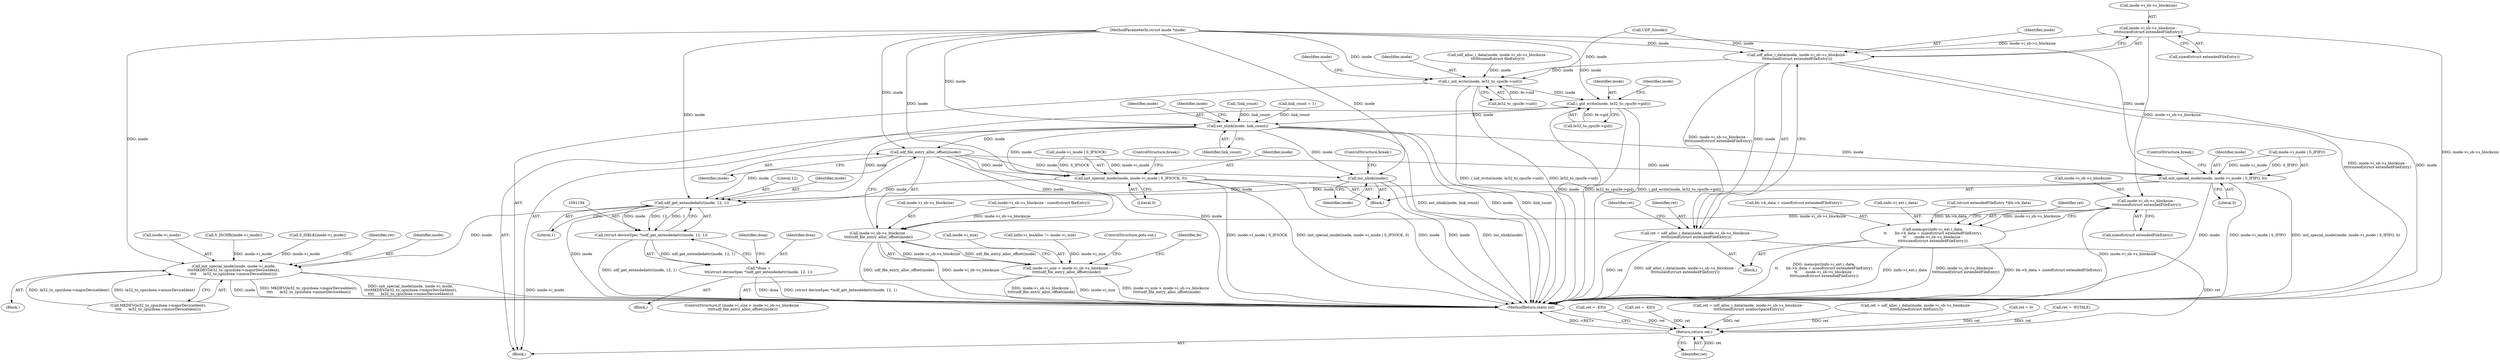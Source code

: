 digraph "0_linux_e159332b9af4b04d882dbcfe1bb0117f0a6d4b58@API" {
"1000425" [label="(Call,inode->i_sb->s_blocksize -\n\t\t\t\t\tsizeof(struct extendedFileEntry))"];
"1000423" [label="(Call,udf_alloc_i_data(inode, inode->i_sb->s_blocksize -\n\t\t\t\t\tsizeof(struct extendedFileEntry)))"];
"1000421" [label="(Call,ret = udf_alloc_i_data(inode, inode->i_sb->s_blocksize -\n\t\t\t\t\tsizeof(struct extendedFileEntry)))"];
"1001224" [label="(Return,return ret;)"];
"1000591" [label="(Call,i_uid_write(inode, le32_to_cpu(fe->uid)))"];
"1000625" [label="(Call,i_gid_write(inode, le32_to_cpu(fe->gid)))"];
"1000743" [label="(Call,set_nlink(inode, link_count))"];
"1001019" [label="(Call,udf_file_entry_alloc_offset(inode))"];
"1001013" [label="(Call,inode->i_sb->s_blocksize -\n\t\t\t\t\tudf_file_entry_alloc_offset(inode))"];
"1001009" [label="(Call,inode->i_size > inode->i_sb->s_blocksize -\n\t\t\t\t\tudf_file_entry_alloc_offset(inode))"];
"1001047" [label="(Call,inc_nlink(inode))"];
"1001195" [label="(Call,udf_get_extendedattr(inode, 12, 1))"];
"1001193" [label="(Call,(struct deviceSpec *)udf_get_extendedattr(inode, 12, 1))"];
"1001191" [label="(Call,*dsea =\n\t\t\t(struct deviceSpec *)udf_get_extendedattr(inode, 12, 1))"];
"1001202" [label="(Call,init_special_inode(inode, inode->i_mode,\n\t\t\t\tMKDEV(le32_to_cpu(dsea->majorDeviceIdent),\n\t\t\t\t      le32_to_cpu(dsea->minorDeviceIdent))))"];
"1001110" [label="(Call,init_special_inode(inode, inode->i_mode | S_IFIFO, 0))"];
"1001120" [label="(Call,init_special_inode(inode, inode->i_mode | S_IFSOCK, 0))"];
"1000448" [label="(Call,inode->i_sb->s_blocksize -\n\t\t\t\t\tsizeof(struct extendedFileEntry))"];
"1000436" [label="(Call,memcpy(iinfo->i_ext.i_data,\n\t\t       bh->b_data + sizeof(struct extendedFileEntry),\n\t\t       inode->i_sb->s_blocksize -\n\t\t\t\t\tsizeof(struct extendedFileEntry)))"];
"1000744" [label="(Identifier,inode)"];
"1000454" [label="(Call,sizeof(struct extendedFileEntry))"];
"1000436" [label="(Call,memcpy(iinfo->i_ext.i_data,\n\t\t       bh->b_data + sizeof(struct extendedFileEntry),\n\t\t       inode->i_sb->s_blocksize -\n\t\t\t\t\tsizeof(struct extendedFileEntry)))"];
"1001197" [label="(Literal,12)"];
"1001201" [label="(Block,)"];
"1001204" [label="(Call,inode->i_mode)"];
"1000422" [label="(Identifier,ret)"];
"1001203" [label="(Identifier,inode)"];
"1000431" [label="(Call,sizeof(struct extendedFileEntry))"];
"1001226" [label="(MethodReturn,static int)"];
"1000448" [label="(Call,inode->i_sb->s_blocksize -\n\t\t\t\t\tsizeof(struct extendedFileEntry))"];
"1001192" [label="(Identifier,dsea)"];
"1000627" [label="(Call,le32_to_cpu(fe->gid))"];
"1000582" [label="(Call,ret = -EIO)"];
"1000743" [label="(Call,set_nlink(inode, link_count))"];
"1000107" [label="(MethodParameterIn,struct inode *inode)"];
"1001049" [label="(ControlStructure,break;)"];
"1001181" [label="(Call,S_ISCHR(inode->i_mode))"];
"1001117" [label="(Literal,0)"];
"1001189" [label="(Block,)"];
"1001195" [label="(Call,udf_get_extendedattr(inode, 12, 1))"];
"1001010" [label="(Call,inode->i_size)"];
"1000142" [label="(Call,ret = -EIO)"];
"1001019" [label="(Call,udf_file_entry_alloc_offset(inode))"];
"1001191" [label="(Call,*dsea =\n\t\t\t(struct deviceSpec *)udf_get_extendedattr(inode, 12, 1))"];
"1001200" [label="(Identifier,dsea)"];
"1000545" [label="(Call,ret = udf_alloc_i_data(inode, inode->i_sb->s_blocksize -\n\t\t\t\t\tsizeof(struct unallocSpaceEntry)))"];
"1000477" [label="(Call,ret = udf_alloc_i_data(inode, inode->i_sb->s_blocksize -\n\t\t\t\t\t\tsizeof(struct fileEntry)))"];
"1000748" [label="(Identifier,inode)"];
"1001225" [label="(Identifier,ret)"];
"1000120" [label="(Call,UDF_I(inode))"];
"1001207" [label="(Call,MKDEV(le32_to_cpu(dsea->majorDeviceIdent),\n\t\t\t\t      le32_to_cpu(dsea->minorDeviceIdent)))"];
"1000728" [label="(Call,!link_count)"];
"1001008" [label="(ControlStructure,if (inode->i_size > inode->i_sb->s_blocksize -\n\t\t\t\t\tudf_file_entry_alloc_offset(inode)))"];
"1000109" [label="(Block,)"];
"1000626" [label="(Identifier,inode)"];
"1001218" [label="(Call,ret = 0)"];
"1001224" [label="(Return,return ret;)"];
"1000426" [label="(Call,inode->i_sb->s_blocksize)"];
"1001196" [label="(Identifier,inode)"];
"1000591" [label="(Call,i_uid_write(inode, le32_to_cpu(fe->uid)))"];
"1000423" [label="(Call,udf_alloc_i_data(inode, inode->i_sb->s_blocksize -\n\t\t\t\t\tsizeof(struct extendedFileEntry)))"];
"1001111" [label="(Identifier,inode)"];
"1000504" [label="(Call,inode->i_sb->s_blocksize - sizeof(struct fileEntry))"];
"1001127" [label="(Literal,0)"];
"1000434" [label="(Identifier,ret)"];
"1001009" [label="(Call,inode->i_size > inode->i_sb->s_blocksize -\n\t\t\t\t\tudf_file_entry_alloc_offset(inode))"];
"1001048" [label="(Identifier,inode)"];
"1000735" [label="(Call,ret = -ESTALE)"];
"1001020" [label="(Identifier,inode)"];
"1001121" [label="(Identifier,inode)"];
"1001014" [label="(Call,inode->i_sb->s_blocksize)"];
"1001000" [label="(Call,iinfo->i_lenAlloc != inode->i_size)"];
"1001120" [label="(Call,init_special_inode(inode, inode->i_mode | S_IFSOCK, 0))"];
"1000740" [label="(Call,link_count = 1)"];
"1001110" [label="(Call,init_special_inode(inode, inode->i_mode | S_IFIFO, 0))"];
"1000592" [label="(Identifier,inode)"];
"1000425" [label="(Call,inode->i_sb->s_blocksize -\n\t\t\t\t\tsizeof(struct extendedFileEntry))"];
"1001185" [label="(Call,S_ISBLK(inode->i_mode))"];
"1001193" [label="(Call,(struct deviceSpec *)udf_get_extendedattr(inode, 12, 1))"];
"1001047" [label="(Call,inc_nlink(inode))"];
"1001021" [label="(ControlStructure,goto out;)"];
"1000745" [label="(Identifier,link_count)"];
"1000424" [label="(Identifier,inode)"];
"1001219" [label="(Identifier,ret)"];
"1001112" [label="(Call,inode->i_mode | S_IFIFO)"];
"1001013" [label="(Call,inode->i_sb->s_blocksize -\n\t\t\t\t\tudf_file_entry_alloc_offset(inode))"];
"1000636" [label="(Identifier,inode)"];
"1001028" [label="(Block,)"];
"1001025" [label="(Identifier,fe)"];
"1000479" [label="(Call,udf_alloc_i_data(inode, inode->i_sb->s_blocksize -\n\t\t\t\t\t\tsizeof(struct fileEntry)))"];
"1000437" [label="(Call,iinfo->i_ext.i_data)"];
"1001202" [label="(Call,init_special_inode(inode, inode->i_mode,\n\t\t\t\tMKDEV(le32_to_cpu(dsea->majorDeviceIdent),\n\t\t\t\t      le32_to_cpu(dsea->minorDeviceIdent))))"];
"1001122" [label="(Call,inode->i_mode | S_IFSOCK)"];
"1000230" [label="(Call,(struct extendedFileEntry *)bh->b_data)"];
"1001198" [label="(Literal,1)"];
"1000583" [label="(Identifier,ret)"];
"1000602" [label="(Identifier,inode)"];
"1000593" [label="(Call,le32_to_cpu(fe->uid))"];
"1001118" [label="(ControlStructure,break;)"];
"1000442" [label="(Call,bh->b_data + sizeof(struct extendedFileEntry))"];
"1000410" [label="(Block,)"];
"1001128" [label="(ControlStructure,break;)"];
"1000421" [label="(Call,ret = udf_alloc_i_data(inode, inode->i_sb->s_blocksize -\n\t\t\t\t\tsizeof(struct extendedFileEntry)))"];
"1000449" [label="(Call,inode->i_sb->s_blocksize)"];
"1000625" [label="(Call,i_gid_write(inode, le32_to_cpu(fe->gid)))"];
"1000425" -> "1000423"  [label="AST: "];
"1000425" -> "1000431"  [label="CFG: "];
"1000426" -> "1000425"  [label="AST: "];
"1000431" -> "1000425"  [label="AST: "];
"1000423" -> "1000425"  [label="CFG: "];
"1000425" -> "1001226"  [label="DDG: inode->i_sb->s_blocksize"];
"1000425" -> "1000423"  [label="DDG: inode->i_sb->s_blocksize"];
"1000425" -> "1000448"  [label="DDG: inode->i_sb->s_blocksize"];
"1000423" -> "1000421"  [label="AST: "];
"1000424" -> "1000423"  [label="AST: "];
"1000421" -> "1000423"  [label="CFG: "];
"1000423" -> "1001226"  [label="DDG: inode->i_sb->s_blocksize -\n\t\t\t\t\tsizeof(struct extendedFileEntry)"];
"1000423" -> "1001226"  [label="DDG: inode"];
"1000423" -> "1000421"  [label="DDG: inode"];
"1000423" -> "1000421"  [label="DDG: inode->i_sb->s_blocksize -\n\t\t\t\t\tsizeof(struct extendedFileEntry)"];
"1000120" -> "1000423"  [label="DDG: inode"];
"1000107" -> "1000423"  [label="DDG: inode"];
"1000423" -> "1000591"  [label="DDG: inode"];
"1000421" -> "1000410"  [label="AST: "];
"1000422" -> "1000421"  [label="AST: "];
"1000434" -> "1000421"  [label="CFG: "];
"1000421" -> "1001226"  [label="DDG: udf_alloc_i_data(inode, inode->i_sb->s_blocksize -\n\t\t\t\t\tsizeof(struct extendedFileEntry))"];
"1000421" -> "1001226"  [label="DDG: ret"];
"1000421" -> "1001224"  [label="DDG: ret"];
"1001224" -> "1000109"  [label="AST: "];
"1001224" -> "1001225"  [label="CFG: "];
"1001225" -> "1001224"  [label="AST: "];
"1001226" -> "1001224"  [label="CFG: "];
"1001224" -> "1001226"  [label="DDG: <RET>"];
"1001225" -> "1001224"  [label="DDG: ret"];
"1000582" -> "1001224"  [label="DDG: ret"];
"1000545" -> "1001224"  [label="DDG: ret"];
"1001218" -> "1001224"  [label="DDG: ret"];
"1000142" -> "1001224"  [label="DDG: ret"];
"1000735" -> "1001224"  [label="DDG: ret"];
"1000477" -> "1001224"  [label="DDG: ret"];
"1000591" -> "1000109"  [label="AST: "];
"1000591" -> "1000593"  [label="CFG: "];
"1000592" -> "1000591"  [label="AST: "];
"1000593" -> "1000591"  [label="AST: "];
"1000602" -> "1000591"  [label="CFG: "];
"1000591" -> "1001226"  [label="DDG: i_uid_write(inode, le32_to_cpu(fe->uid))"];
"1000591" -> "1001226"  [label="DDG: le32_to_cpu(fe->uid)"];
"1000120" -> "1000591"  [label="DDG: inode"];
"1000479" -> "1000591"  [label="DDG: inode"];
"1000107" -> "1000591"  [label="DDG: inode"];
"1000593" -> "1000591"  [label="DDG: fe->uid"];
"1000591" -> "1000625"  [label="DDG: inode"];
"1000625" -> "1000109"  [label="AST: "];
"1000625" -> "1000627"  [label="CFG: "];
"1000626" -> "1000625"  [label="AST: "];
"1000627" -> "1000625"  [label="AST: "];
"1000636" -> "1000625"  [label="CFG: "];
"1000625" -> "1001226"  [label="DDG: inode"];
"1000625" -> "1001226"  [label="DDG: le32_to_cpu(fe->gid)"];
"1000625" -> "1001226"  [label="DDG: i_gid_write(inode, le32_to_cpu(fe->gid))"];
"1000107" -> "1000625"  [label="DDG: inode"];
"1000627" -> "1000625"  [label="DDG: fe->gid"];
"1000625" -> "1000743"  [label="DDG: inode"];
"1000743" -> "1000109"  [label="AST: "];
"1000743" -> "1000745"  [label="CFG: "];
"1000744" -> "1000743"  [label="AST: "];
"1000745" -> "1000743"  [label="AST: "];
"1000748" -> "1000743"  [label="CFG: "];
"1000743" -> "1001226"  [label="DDG: inode"];
"1000743" -> "1001226"  [label="DDG: link_count"];
"1000743" -> "1001226"  [label="DDG: set_nlink(inode, link_count)"];
"1000107" -> "1000743"  [label="DDG: inode"];
"1000728" -> "1000743"  [label="DDG: link_count"];
"1000740" -> "1000743"  [label="DDG: link_count"];
"1000743" -> "1001019"  [label="DDG: inode"];
"1000743" -> "1001047"  [label="DDG: inode"];
"1000743" -> "1001110"  [label="DDG: inode"];
"1000743" -> "1001120"  [label="DDG: inode"];
"1000743" -> "1001195"  [label="DDG: inode"];
"1001019" -> "1001013"  [label="AST: "];
"1001019" -> "1001020"  [label="CFG: "];
"1001020" -> "1001019"  [label="AST: "];
"1001013" -> "1001019"  [label="CFG: "];
"1001019" -> "1001226"  [label="DDG: inode"];
"1001019" -> "1001013"  [label="DDG: inode"];
"1000107" -> "1001019"  [label="DDG: inode"];
"1001019" -> "1001047"  [label="DDG: inode"];
"1001019" -> "1001110"  [label="DDG: inode"];
"1001019" -> "1001120"  [label="DDG: inode"];
"1001019" -> "1001195"  [label="DDG: inode"];
"1001013" -> "1001009"  [label="AST: "];
"1001014" -> "1001013"  [label="AST: "];
"1001009" -> "1001013"  [label="CFG: "];
"1001013" -> "1001226"  [label="DDG: udf_file_entry_alloc_offset(inode)"];
"1001013" -> "1001226"  [label="DDG: inode->i_sb->s_blocksize"];
"1001013" -> "1001009"  [label="DDG: inode->i_sb->s_blocksize"];
"1001013" -> "1001009"  [label="DDG: udf_file_entry_alloc_offset(inode)"];
"1000448" -> "1001013"  [label="DDG: inode->i_sb->s_blocksize"];
"1000504" -> "1001013"  [label="DDG: inode->i_sb->s_blocksize"];
"1001009" -> "1001008"  [label="AST: "];
"1001010" -> "1001009"  [label="AST: "];
"1001021" -> "1001009"  [label="CFG: "];
"1001025" -> "1001009"  [label="CFG: "];
"1001009" -> "1001226"  [label="DDG: inode->i_size > inode->i_sb->s_blocksize -\n\t\t\t\t\tudf_file_entry_alloc_offset(inode)"];
"1001009" -> "1001226"  [label="DDG: inode->i_sb->s_blocksize -\n\t\t\t\t\tudf_file_entry_alloc_offset(inode)"];
"1001009" -> "1001226"  [label="DDG: inode->i_size"];
"1001000" -> "1001009"  [label="DDG: inode->i_size"];
"1001047" -> "1001028"  [label="AST: "];
"1001047" -> "1001048"  [label="CFG: "];
"1001048" -> "1001047"  [label="AST: "];
"1001049" -> "1001047"  [label="CFG: "];
"1001047" -> "1001226"  [label="DDG: inc_nlink(inode)"];
"1001047" -> "1001226"  [label="DDG: inode"];
"1000107" -> "1001047"  [label="DDG: inode"];
"1001047" -> "1001195"  [label="DDG: inode"];
"1001195" -> "1001193"  [label="AST: "];
"1001195" -> "1001198"  [label="CFG: "];
"1001196" -> "1001195"  [label="AST: "];
"1001197" -> "1001195"  [label="AST: "];
"1001198" -> "1001195"  [label="AST: "];
"1001193" -> "1001195"  [label="CFG: "];
"1001195" -> "1001226"  [label="DDG: inode"];
"1001195" -> "1001193"  [label="DDG: inode"];
"1001195" -> "1001193"  [label="DDG: 12"];
"1001195" -> "1001193"  [label="DDG: 1"];
"1001120" -> "1001195"  [label="DDG: inode"];
"1001110" -> "1001195"  [label="DDG: inode"];
"1000107" -> "1001195"  [label="DDG: inode"];
"1001195" -> "1001202"  [label="DDG: inode"];
"1001193" -> "1001191"  [label="AST: "];
"1001194" -> "1001193"  [label="AST: "];
"1001191" -> "1001193"  [label="CFG: "];
"1001193" -> "1001226"  [label="DDG: udf_get_extendedattr(inode, 12, 1)"];
"1001193" -> "1001191"  [label="DDG: udf_get_extendedattr(inode, 12, 1)"];
"1001191" -> "1001189"  [label="AST: "];
"1001192" -> "1001191"  [label="AST: "];
"1001200" -> "1001191"  [label="CFG: "];
"1001191" -> "1001226"  [label="DDG: dsea"];
"1001191" -> "1001226"  [label="DDG: (struct deviceSpec *)udf_get_extendedattr(inode, 12, 1)"];
"1001202" -> "1001201"  [label="AST: "];
"1001202" -> "1001207"  [label="CFG: "];
"1001203" -> "1001202"  [label="AST: "];
"1001204" -> "1001202"  [label="AST: "];
"1001207" -> "1001202"  [label="AST: "];
"1001219" -> "1001202"  [label="CFG: "];
"1001202" -> "1001226"  [label="DDG: init_special_inode(inode, inode->i_mode,\n\t\t\t\tMKDEV(le32_to_cpu(dsea->majorDeviceIdent),\n\t\t\t\t      le32_to_cpu(dsea->minorDeviceIdent)))"];
"1001202" -> "1001226"  [label="DDG: inode->i_mode"];
"1001202" -> "1001226"  [label="DDG: inode"];
"1001202" -> "1001226"  [label="DDG: MKDEV(le32_to_cpu(dsea->majorDeviceIdent),\n\t\t\t\t      le32_to_cpu(dsea->minorDeviceIdent))"];
"1000107" -> "1001202"  [label="DDG: inode"];
"1001185" -> "1001202"  [label="DDG: inode->i_mode"];
"1001181" -> "1001202"  [label="DDG: inode->i_mode"];
"1001207" -> "1001202"  [label="DDG: le32_to_cpu(dsea->majorDeviceIdent)"];
"1001207" -> "1001202"  [label="DDG: le32_to_cpu(dsea->minorDeviceIdent)"];
"1001110" -> "1001028"  [label="AST: "];
"1001110" -> "1001117"  [label="CFG: "];
"1001111" -> "1001110"  [label="AST: "];
"1001112" -> "1001110"  [label="AST: "];
"1001117" -> "1001110"  [label="AST: "];
"1001118" -> "1001110"  [label="CFG: "];
"1001110" -> "1001226"  [label="DDG: init_special_inode(inode, inode->i_mode | S_IFIFO, 0)"];
"1001110" -> "1001226"  [label="DDG: inode"];
"1001110" -> "1001226"  [label="DDG: inode->i_mode | S_IFIFO"];
"1000107" -> "1001110"  [label="DDG: inode"];
"1001112" -> "1001110"  [label="DDG: inode->i_mode"];
"1001112" -> "1001110"  [label="DDG: S_IFIFO"];
"1001120" -> "1001028"  [label="AST: "];
"1001120" -> "1001127"  [label="CFG: "];
"1001121" -> "1001120"  [label="AST: "];
"1001122" -> "1001120"  [label="AST: "];
"1001127" -> "1001120"  [label="AST: "];
"1001128" -> "1001120"  [label="CFG: "];
"1001120" -> "1001226"  [label="DDG: inode"];
"1001120" -> "1001226"  [label="DDG: inode->i_mode | S_IFSOCK"];
"1001120" -> "1001226"  [label="DDG: init_special_inode(inode, inode->i_mode | S_IFSOCK, 0)"];
"1000107" -> "1001120"  [label="DDG: inode"];
"1001122" -> "1001120"  [label="DDG: inode->i_mode"];
"1001122" -> "1001120"  [label="DDG: S_IFSOCK"];
"1000448" -> "1000436"  [label="AST: "];
"1000448" -> "1000454"  [label="CFG: "];
"1000449" -> "1000448"  [label="AST: "];
"1000454" -> "1000448"  [label="AST: "];
"1000436" -> "1000448"  [label="CFG: "];
"1000448" -> "1001226"  [label="DDG: inode->i_sb->s_blocksize"];
"1000448" -> "1000436"  [label="DDG: inode->i_sb->s_blocksize"];
"1000436" -> "1000410"  [label="AST: "];
"1000437" -> "1000436"  [label="AST: "];
"1000442" -> "1000436"  [label="AST: "];
"1000583" -> "1000436"  [label="CFG: "];
"1000436" -> "1001226"  [label="DDG: bh->b_data + sizeof(struct extendedFileEntry)"];
"1000436" -> "1001226"  [label="DDG: memcpy(iinfo->i_ext.i_data,\n\t\t       bh->b_data + sizeof(struct extendedFileEntry),\n\t\t       inode->i_sb->s_blocksize -\n\t\t\t\t\tsizeof(struct extendedFileEntry))"];
"1000436" -> "1001226"  [label="DDG: iinfo->i_ext.i_data"];
"1000436" -> "1001226"  [label="DDG: inode->i_sb->s_blocksize -\n\t\t\t\t\tsizeof(struct extendedFileEntry)"];
"1000230" -> "1000436"  [label="DDG: bh->b_data"];
}
